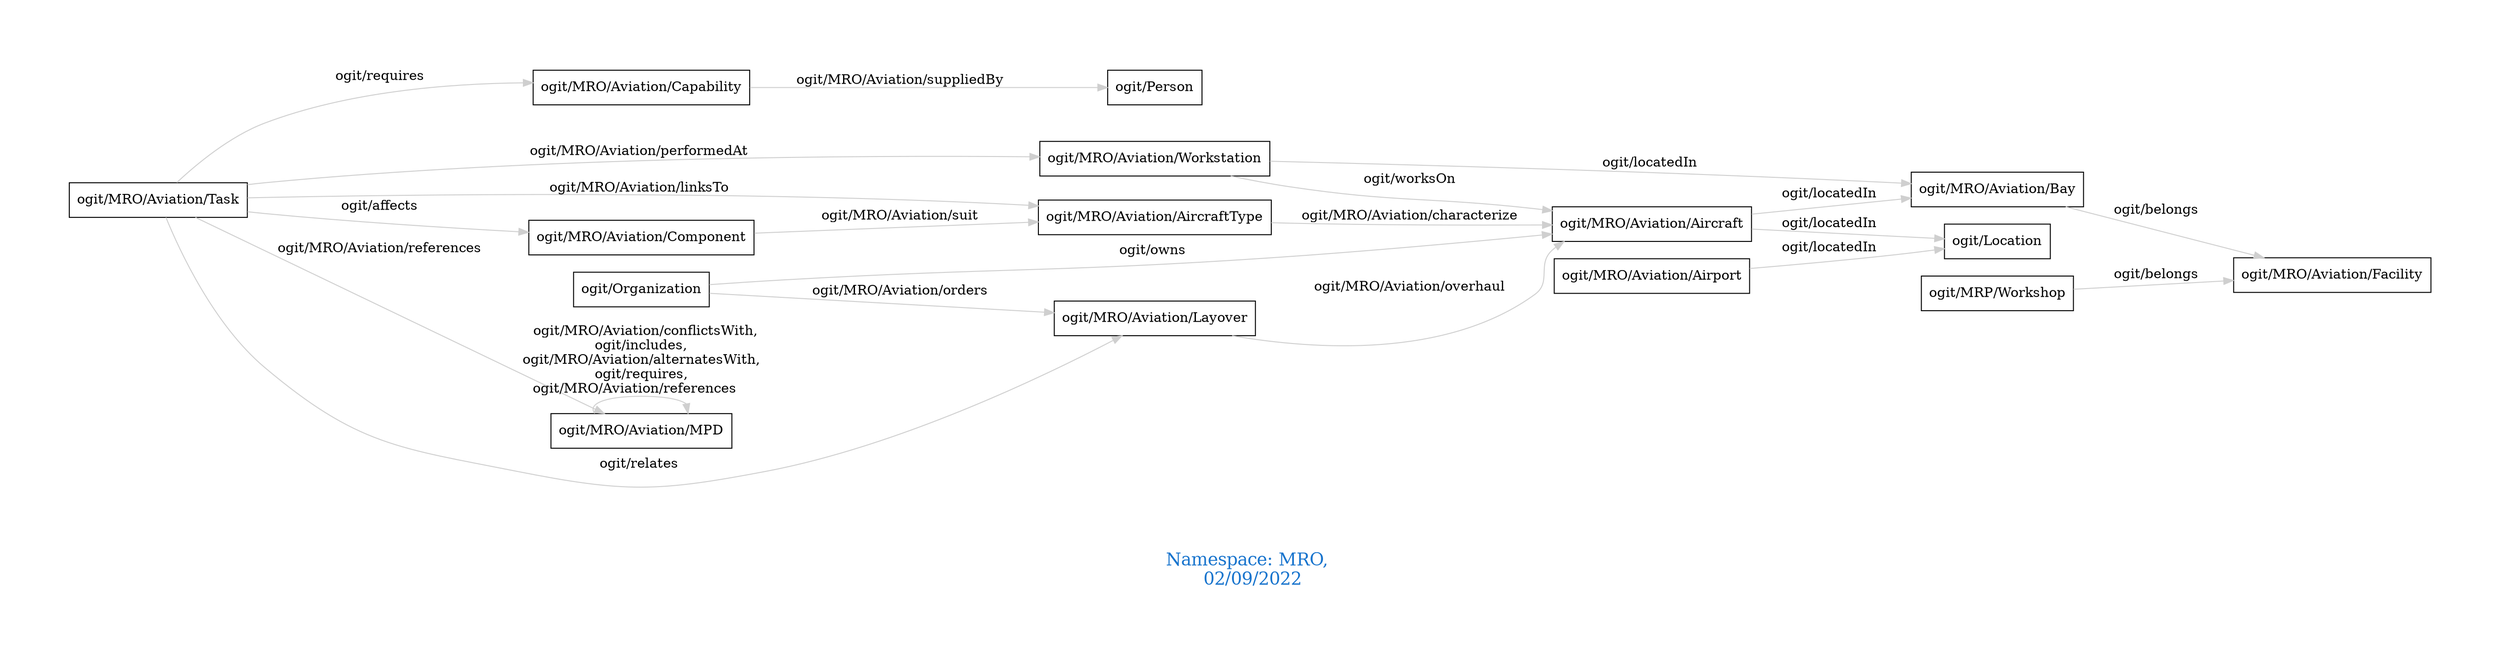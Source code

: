 digraph OGIT_ontology {
 graph [ rankdir= LR,pad=1 
fontsize = 18,
fontcolor= dodgerblue3,label = "\n\n\nNamespace: MRO, \n 02/09/2022"];
node[shape=polygon];
edge [  color="gray81"];

   "ogit/MRO/Aviation/Capability" -> "ogit/Person" [label="   ogit/MRO/Aviation/suppliedBy    "];
   "ogit/MRO/Aviation/Workstation" -> "ogit/MRO/Aviation/Aircraft" [label="   ogit/worksOn    "];
   "ogit/MRO/Aviation/Task" -> "ogit/MRO/Aviation/AircraftType" [label="   ogit/MRO/Aviation/linksTo    "];
   "ogit/MRO/Aviation/Layover" -> "ogit/MRO/Aviation/Aircraft" [label="   ogit/MRO/Aviation/overhaul    "];
   "ogit/MRO/Aviation/Aircraft" -> "ogit/Location" [label="   ogit/locatedIn    "];
   "ogit/MRO/Aviation/Aircraft" -> "ogit/MRO/Aviation/Bay" [label="   ogit/locatedIn    "];
   "ogit/MRO/Aviation/Airport" -> "ogit/Location" [label="   ogit/locatedIn    "];
   "ogit/MRO/Aviation/Workstation" -> "ogit/MRO/Aviation/Bay" [label="   ogit/locatedIn    "];
   "ogit/MRO/Aviation/Task" -> "ogit/MRO/Aviation/Component" [label="   ogit/affects    "];
   "ogit/MRO/Aviation/AircraftType" -> "ogit/MRO/Aviation/Aircraft" [label="   ogit/MRO/Aviation/characterize    "];
   "ogit/MRO/Aviation/Task" -> "ogit/MRO/Aviation/Capability" [label="   ogit/requires    "];
   "ogit/Organization" -> "ogit/MRO/Aviation/Aircraft" [label="   ogit/owns    "];
   "ogit/MRO/Aviation/Task" -> "ogit/MRO/Aviation/Workstation" [label="   ogit/MRO/Aviation/performedAt    "];
   "ogit/MRO/Aviation/Bay" -> "ogit/MRO/Aviation/Facility" [label="   ogit/belongs    "];
   "ogit/MRP/Workshop" -> "ogit/MRO/Aviation/Facility" [label="   ogit/belongs    "];
   "ogit/MRO/Aviation/Task" -> "ogit/MRO/Aviation/MPD" [label="   ogit/MRO/Aviation/references    "];
   "ogit/MRO/Aviation/Component" -> "ogit/MRO/Aviation/AircraftType" [label="   ogit/MRO/Aviation/suit    "];
   "ogit/MRO/Aviation/Task" -> "ogit/MRO/Aviation/Layover" [label="   ogit/relates    "];
   "ogit/Organization" -> "ogit/MRO/Aviation/Layover" [label="   ogit/MRO/Aviation/orders    "];
   "ogit/MRO/Aviation/MPD" -> "ogit/MRO/Aviation/MPD" [label="   ogit/MRO/Aviation/conflictsWith, \n ogit/includes, \n ogit/MRO/Aviation/alternatesWith, \n ogit/requires, \n ogit/MRO/Aviation/references    "];
}
